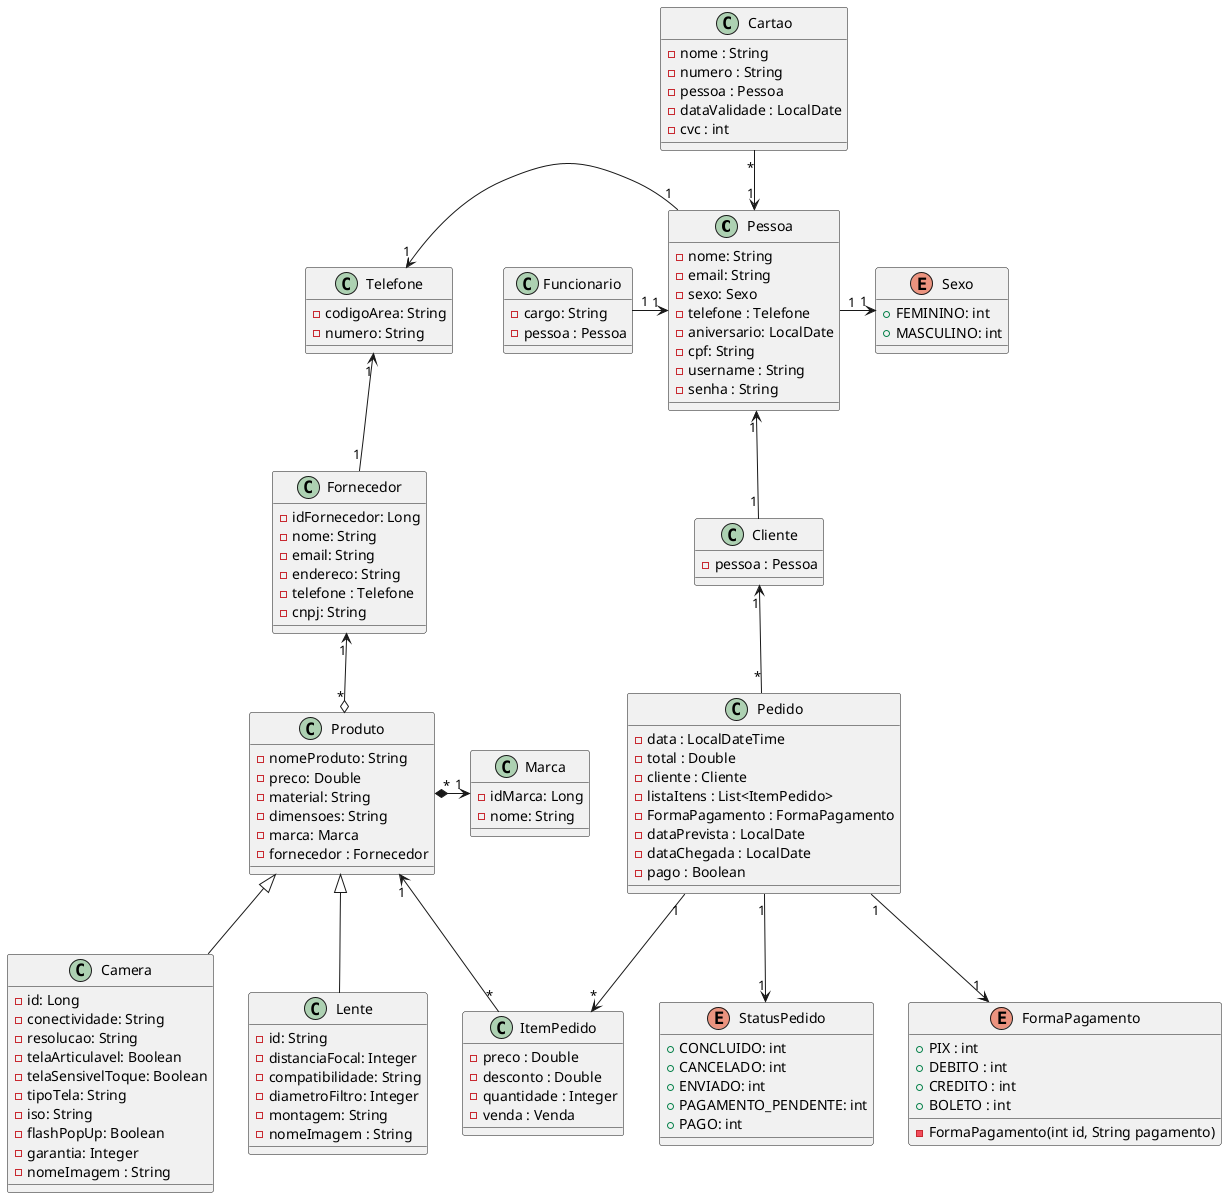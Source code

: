 @startuml ecommerce
class Pessoa{
  - nome: String
  - email: String
  - sexo: Sexo
  - telefone : Telefone
  - aniversario: LocalDate
  - cpf: String
  - username : String
  - senha : String
}

class Funcionario{
  - cargo: String 
  - pessoa : Pessoa
}

class Cliente{
  - pessoa : Pessoa
}


Enum Sexo{
  + FEMININO: int
  + MASCULINO: int
}


class Fornecedor{
  - idFornecedor: Long
  - nome: String
  - email: String
  - endereco: String 
  - telefone : Telefone
  - cnpj: String
}

class Produto{
  - nomeProduto: String
  - preco: Double
  - material: String
  - dimensoes: String
  - marca: Marca
  - fornecedor : Fornecedor
}

class Camera{
  - id: Long
  - conectividade: String
  - resolucao: String
  - telaArticulavel: Boolean
  - telaSensivelToque: Boolean
  - tipoTela: String
  - iso: String
  - flashPopUp: Boolean
  - garantia: Integer
  - nomeImagem : String
}

class Marca{
  - idMarca: Long
  - nome: String
}

class Lente{
  - id: String
  - distanciaFocal: Integer
  - compatibilidade: String
  - diametroFiltro: Integer
  - montagem: String
  - nomeImagem : String
}

class Telefone{
  - codigoArea: String
  - numero: String
}

enum FormaPagamento{
  + PIX : int
  + DEBITO : int
  + CREDITO : int
  + BOLETO : int
  - FormaPagamento(int id, String pagamento)
}

enum StatusPedido {
    + CONCLUIDO: int
    + CANCELADO: int
    + ENVIADO: int
    + PAGAMENTO_PENDENTE: int
    + PAGO: int
}

class Cartao{
  - nome : String
  - numero : String
  - pessoa : Pessoa
  - dataValidade : LocalDate
  - cvc : int
}

class ItemPedido{
  - preco : Double
  - desconto : Double
  - quantidade : Integer
  - venda : Venda
}

class Pedido{
  - data : LocalDateTime
  - total : Double
  - cliente : Cliente
  - listaItens : List<ItemPedido>
  - FormaPagamento : FormaPagamento
  - dataPrevista : LocalDate
  - dataChegada : LocalDate
  - pago : Boolean
}

Produto "1" <-right- "*" ItemPedido

Pedido "1" --> "*" ItemPedido
Pedido "*" -up-> "1" Cliente 
Cartao "*" --> "1" Pessoa
Pessoa "1" -left-> "1" Telefone
Pessoa "1" <-left- "1" Funcionario
Pessoa "1" <-- "1" Cliente
Pessoa "1" -right-> "1" Sexo

Marca "1" <-right-* "*" Produto

Fornecedor "1" -up-> "1" Telefone
Produto "*" o-up-> "1" Fornecedor
Produto <|-- Camera
Produto <|-- Lente

Pedido "1" --> "1" StatusPedido
Pedido "1" --> "1" FormaPagamento
@enduml